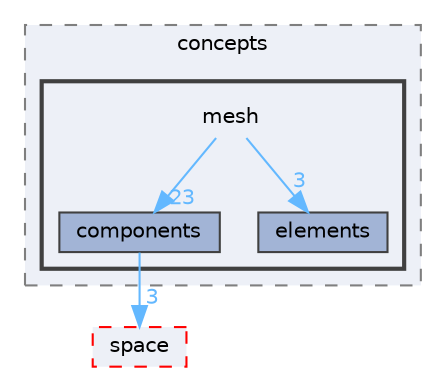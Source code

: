 digraph "/home/runner/work/vclib/vclib/include/vclib/concepts/mesh"
{
 // LATEX_PDF_SIZE
  bgcolor="transparent";
  edge [fontname=Helvetica,fontsize=10,labelfontname=Helvetica,labelfontsize=10];
  node [fontname=Helvetica,fontsize=10,shape=box,height=0.2,width=0.4];
  compound=true
  subgraph clusterdir_d8d31096cdb23314816d0514c2e28657 {
    graph [ bgcolor="#edf0f7", pencolor="grey50", label="concepts", fontname=Helvetica,fontsize=10 style="filled,dashed", URL="dir_d8d31096cdb23314816d0514c2e28657.html",tooltip=""]
  subgraph clusterdir_50753de5cfa25b667fa931e759fe9caf {
    graph [ bgcolor="#edf0f7", pencolor="grey25", label="", fontname=Helvetica,fontsize=10 style="filled,bold", URL="dir_50753de5cfa25b667fa931e759fe9caf.html",tooltip=""]
    dir_50753de5cfa25b667fa931e759fe9caf [shape=plaintext, label="mesh"];
  dir_428f44f51414044b8fb8c65c07b4030e [label="components", fillcolor="#a2b4d6", color="grey25", style="filled", URL="dir_428f44f51414044b8fb8c65c07b4030e.html",tooltip=""];
  dir_b66f500ce4a705901e9d3e9f83ad0cf5 [label="elements", fillcolor="#a2b4d6", color="grey25", style="filled", URL="dir_b66f500ce4a705901e9d3e9f83ad0cf5.html",tooltip=""];
  }
  }
  dir_f5c67e0d94465501863c6ccee7fad822 [label="space", fillcolor="#edf0f7", color="red", style="filled,dashed", URL="dir_f5c67e0d94465501863c6ccee7fad822.html",tooltip=""];
  dir_50753de5cfa25b667fa931e759fe9caf->dir_428f44f51414044b8fb8c65c07b4030e [headlabel="23", labeldistance=1.5 headhref="dir_000032_000002.html" color="steelblue1" fontcolor="steelblue1"];
  dir_50753de5cfa25b667fa931e759fe9caf->dir_b66f500ce4a705901e9d3e9f83ad0cf5 [headlabel="3", labeldistance=1.5 headhref="dir_000032_000009.html" color="steelblue1" fontcolor="steelblue1"];
  dir_428f44f51414044b8fb8c65c07b4030e->dir_f5c67e0d94465501863c6ccee7fad822 [headlabel="3", labeldistance=1.5 headhref="dir_000002_000051.html" color="steelblue1" fontcolor="steelblue1"];
}
